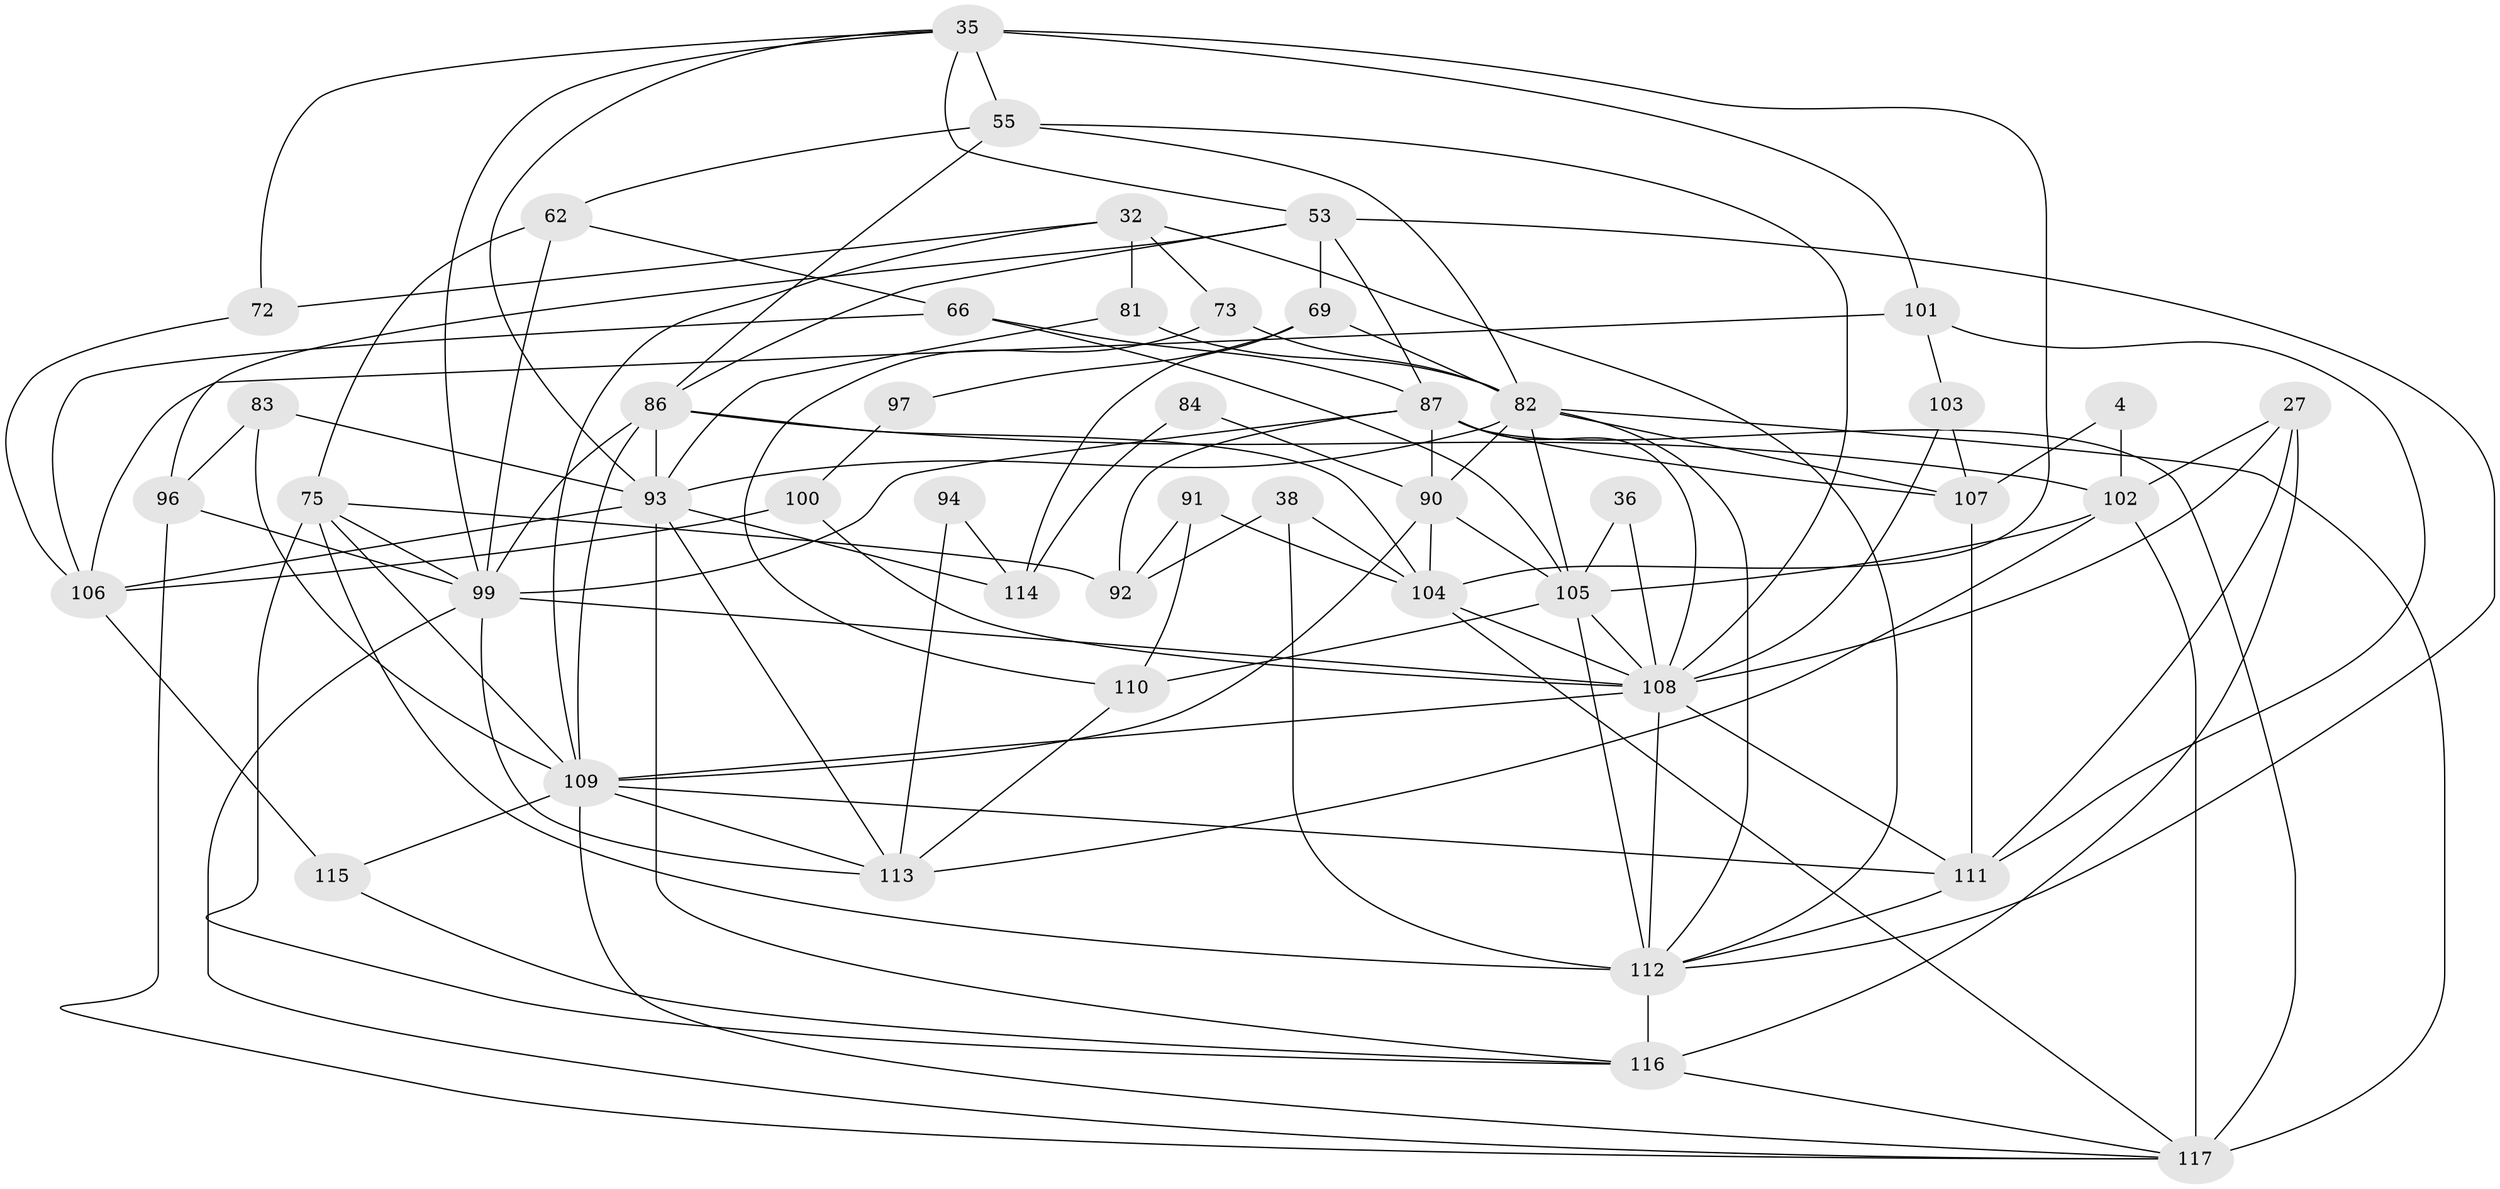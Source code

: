 // original degree distribution, {3: 0.3162393162393162, 4: 0.2905982905982906, 5: 0.1794871794871795, 2: 0.09401709401709402, 6: 0.05982905982905983, 7: 0.03418803418803419, 8: 0.02564102564102564}
// Generated by graph-tools (version 1.1) at 2025/53/03/04/25 21:53:16]
// undirected, 46 vertices, 120 edges
graph export_dot {
graph [start="1"]
  node [color=gray90,style=filled];
  4;
  27;
  32;
  35;
  36;
  38 [super="+29"];
  53;
  55 [super="+12+47"];
  62 [super="+11"];
  66;
  69;
  72;
  73 [super="+20"];
  75;
  81;
  82 [super="+50+44+23"];
  83 [super="+67"];
  84;
  86 [super="+64+5"];
  87 [super="+57+31"];
  90 [super="+76+63"];
  91 [super="+74"];
  92 [super="+43"];
  93 [super="+60"];
  94;
  96;
  97;
  99 [super="+1+54"];
  100;
  101 [super="+2"];
  102 [super="+56+79+98"];
  103;
  104 [super="+68"];
  105 [super="+37+77+61+65"];
  106 [super="+24"];
  107 [super="+18"];
  108 [super="+80+88"];
  109 [super="+14"];
  110;
  111 [super="+78"];
  112 [super="+39+89"];
  113 [super="+70+58"];
  114;
  115 [super="+45"];
  116 [super="+30+59"];
  117 [super="+95+71"];
  4 -- 102 [weight=4];
  4 -- 107;
  27 -- 111 [weight=2];
  27 -- 116 [weight=3];
  27 -- 102;
  27 -- 108;
  32 -- 109 [weight=2];
  32 -- 81;
  32 -- 72;
  32 -- 73 [weight=2];
  32 -- 112;
  35 -- 93;
  35 -- 53;
  35 -- 55 [weight=2];
  35 -- 72;
  35 -- 101;
  35 -- 104;
  35 -- 99;
  36 -- 108;
  36 -- 105;
  38 -- 104 [weight=2];
  38 -- 92;
  38 -- 112 [weight=2];
  53 -- 69;
  53 -- 96;
  53 -- 112;
  53 -- 86;
  53 -- 87 [weight=2];
  55 -- 62 [weight=2];
  55 -- 86;
  55 -- 108;
  55 -- 82 [weight=2];
  62 -- 66;
  62 -- 75;
  62 -- 99;
  66 -- 106;
  66 -- 105;
  66 -- 87;
  69 -- 97;
  69 -- 114;
  69 -- 82 [weight=2];
  72 -- 106;
  73 -- 110;
  73 -- 82;
  75 -- 109;
  75 -- 92 [weight=2];
  75 -- 99;
  75 -- 112 [weight=2];
  75 -- 116;
  81 -- 93;
  81 -- 82 [weight=4];
  82 -- 105 [weight=2];
  82 -- 107;
  82 -- 93;
  82 -- 112 [weight=2];
  82 -- 90;
  82 -- 117 [weight=2];
  83 -- 96 [weight=2];
  83 -- 109;
  83 -- 93;
  84 -- 114;
  84 -- 90;
  86 -- 93;
  86 -- 102;
  86 -- 104;
  86 -- 99;
  86 -- 109;
  87 -- 92;
  87 -- 99 [weight=2];
  87 -- 107;
  87 -- 90 [weight=2];
  87 -- 117;
  87 -- 108;
  90 -- 104;
  90 -- 105;
  90 -- 109;
  91 -- 92;
  91 -- 104;
  91 -- 110;
  93 -- 106;
  93 -- 116 [weight=2];
  93 -- 114;
  93 -- 113;
  94 -- 114;
  94 -- 113;
  96 -- 99;
  96 -- 117;
  97 -- 100;
  99 -- 113 [weight=2];
  99 -- 108;
  99 -- 117;
  100 -- 108 [weight=2];
  100 -- 106 [weight=2];
  101 -- 111;
  101 -- 106;
  101 -- 103;
  102 -- 117 [weight=3];
  102 -- 105 [weight=2];
  102 -- 113 [weight=3];
  103 -- 107 [weight=2];
  103 -- 108;
  104 -- 108;
  104 -- 117;
  105 -- 112 [weight=3];
  105 -- 110;
  105 -- 108;
  106 -- 115;
  107 -- 111;
  108 -- 111 [weight=2];
  108 -- 112 [weight=2];
  108 -- 109;
  109 -- 111;
  109 -- 115;
  109 -- 113;
  109 -- 117;
  110 -- 113;
  111 -- 112 [weight=2];
  112 -- 116;
  115 -- 116;
  116 -- 117;
}
